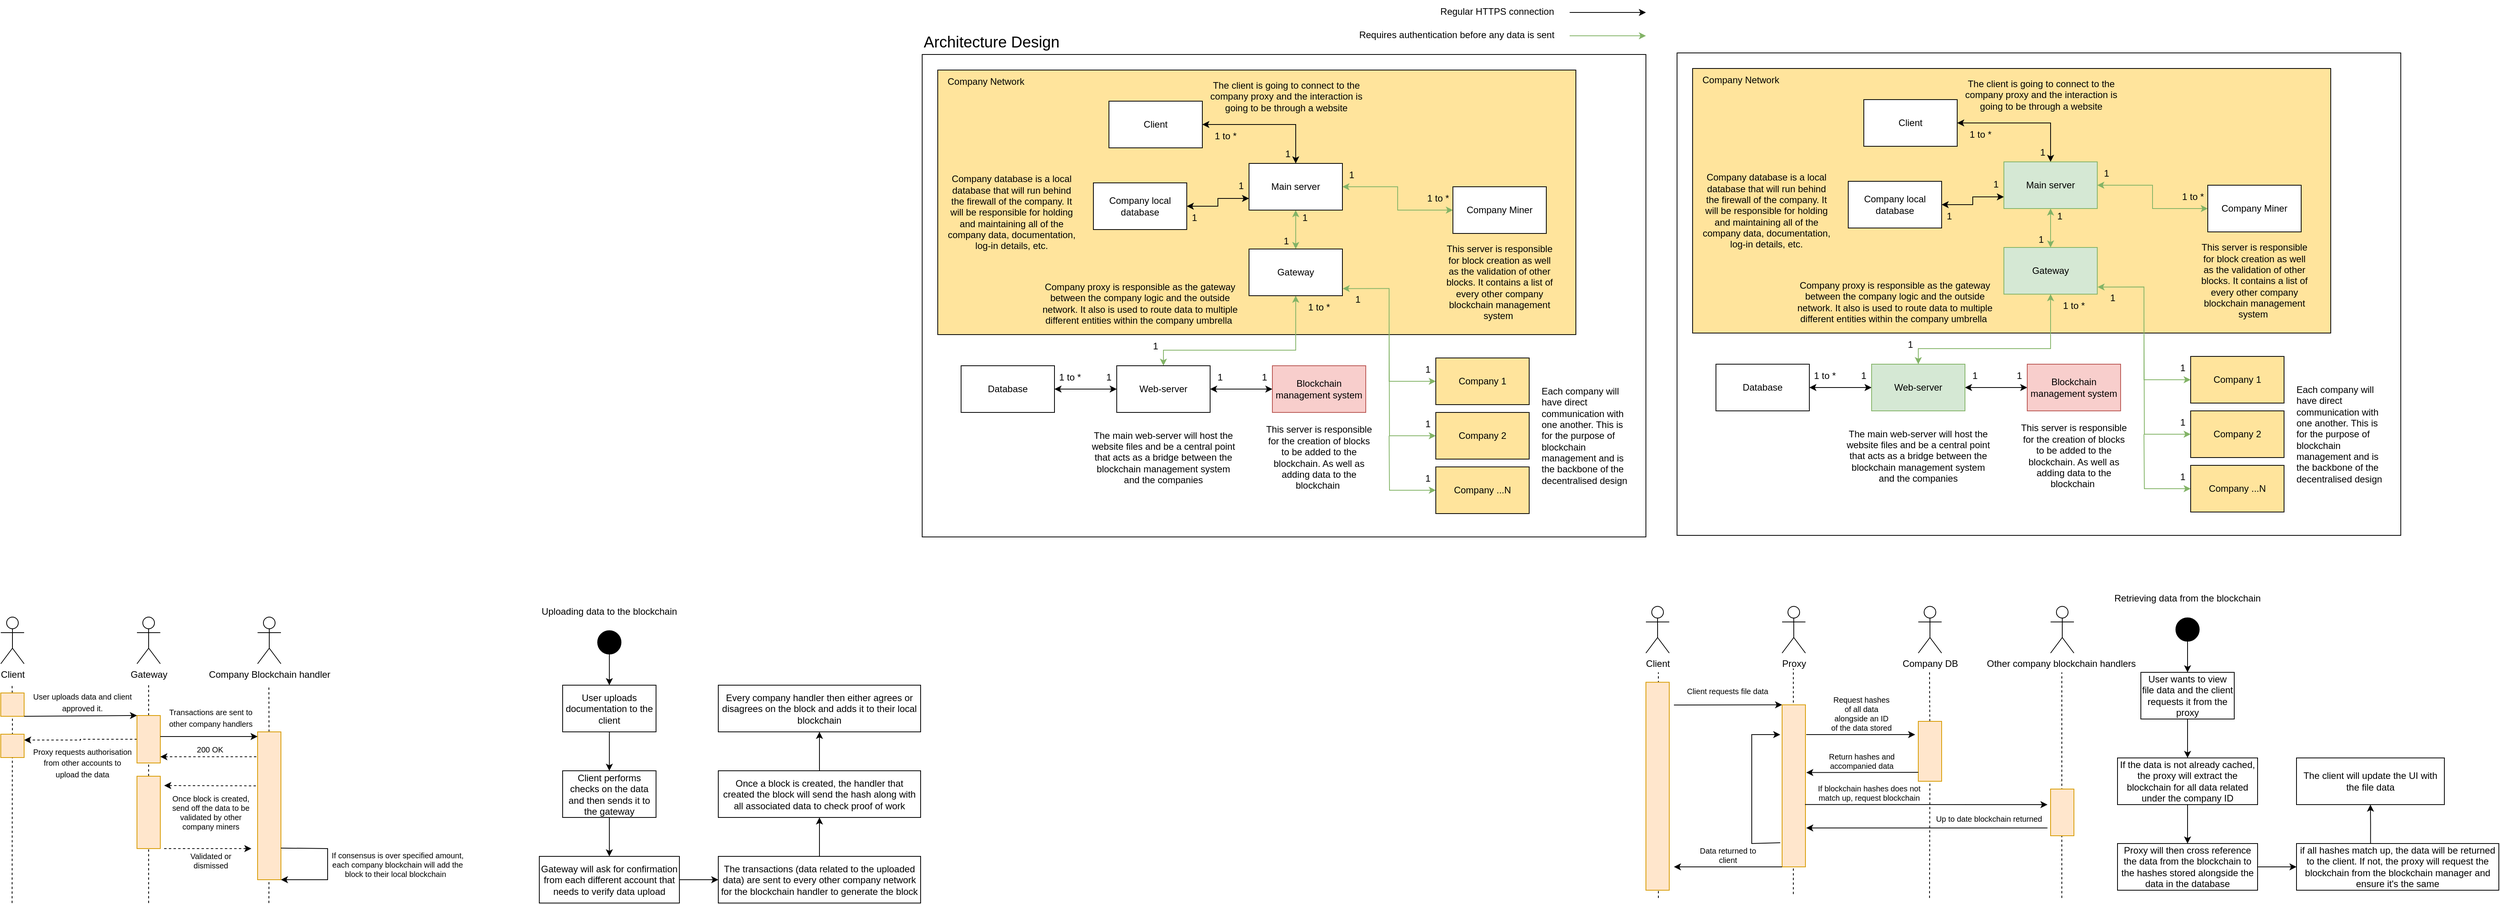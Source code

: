 <mxfile version="20.5.3" type="device"><diagram id="sG98FDHxnJgMTnKyTIc5" name="Page-1"><mxGraphModel dx="3225" dy="1299" grid="1" gridSize="10" guides="1" tooltips="1" connect="1" arrows="1" fold="1" page="0" pageScale="1" pageWidth="827" pageHeight="1169" math="0" shadow="0"><root><mxCell id="0"/><mxCell id="1" parent="0"/><mxCell id="yJpVgAIH5FfXsZRBG8IQ-2" value="" style="rounded=0;whiteSpace=wrap;html=1;fontSize=20;fillColor=none;strokeColor=default;" parent="1" vertex="1"><mxGeometry x="-390" y="-80" width="930" height="620" as="geometry"/></mxCell><mxCell id="EhlOLEArr0RrmHL58olW-9" value="" style="rounded=0;whiteSpace=wrap;html=1;fillColor=#FFE49C;" parent="1" vertex="1"><mxGeometry x="-370" y="-60" width="820" height="340" as="geometry"/></mxCell><mxCell id="EhlOLEArr0RrmHL58olW-3" value="" style="edgeStyle=orthogonalEdgeStyle;rounded=0;orthogonalLoop=1;jettySize=auto;html=1;startArrow=classic;startFill=1;endArrow=classic;endFill=1;entryX=0.5;entryY=0;entryDx=0;entryDy=0;" parent="1" source="EhlOLEArr0RrmHL58olW-1" target="VyHLNKfCrFxVR3-R9GOs-25" edge="1"><mxGeometry relative="1" as="geometry"/></mxCell><mxCell id="EhlOLEArr0RrmHL58olW-1" value="Client" style="rounded=0;whiteSpace=wrap;html=1;" parent="1" vertex="1"><mxGeometry x="-150" y="-20" width="120" height="60" as="geometry"/></mxCell><mxCell id="EhlOLEArr0RrmHL58olW-6" value="" style="edgeStyle=orthogonalEdgeStyle;rounded=0;orthogonalLoop=1;jettySize=auto;html=1;endArrow=classic;endFill=1;startArrow=classic;startFill=1;entryX=1;entryY=0.5;entryDx=0;entryDy=0;exitX=0;exitY=0.75;exitDx=0;exitDy=0;" parent="1" source="VyHLNKfCrFxVR3-R9GOs-25" target="EhlOLEArr0RrmHL58olW-5" edge="1"><mxGeometry relative="1" as="geometry"/></mxCell><mxCell id="EhlOLEArr0RrmHL58olW-12" value="" style="edgeStyle=orthogonalEdgeStyle;rounded=0;orthogonalLoop=1;jettySize=auto;html=1;startArrow=classic;startFill=1;endArrow=classic;endFill=1;exitX=1;exitY=0.5;exitDx=0;exitDy=0;fillColor=#d5e8d4;strokeColor=#82b366;" parent="1" source="VyHLNKfCrFxVR3-R9GOs-25" target="EhlOLEArr0RrmHL58olW-11" edge="1"><mxGeometry relative="1" as="geometry"/></mxCell><mxCell id="EhlOLEArr0RrmHL58olW-16" value="" style="edgeStyle=orthogonalEdgeStyle;rounded=0;orthogonalLoop=1;jettySize=auto;html=1;startArrow=classic;startFill=1;endArrow=classic;endFill=1;fillColor=#d5e8d4;strokeColor=#82b366;" parent="1" source="EhlOLEArr0RrmHL58olW-2" target="EhlOLEArr0RrmHL58olW-15" edge="1"><mxGeometry relative="1" as="geometry"><Array as="points"><mxPoint x="90" y="300"/><mxPoint x="-80" y="300"/></Array></mxGeometry></mxCell><mxCell id="VyHLNKfCrFxVR3-R9GOs-27" style="edgeStyle=orthogonalEdgeStyle;rounded=0;orthogonalLoop=1;jettySize=auto;html=1;exitX=0.5;exitY=0;exitDx=0;exitDy=0;entryX=0.5;entryY=1;entryDx=0;entryDy=0;fontSize=12;startArrow=classic;startFill=1;endArrow=classic;endFill=1;fillColor=#d5e8d4;strokeColor=#82b366;" parent="1" source="EhlOLEArr0RrmHL58olW-2" target="VyHLNKfCrFxVR3-R9GOs-25" edge="1"><mxGeometry relative="1" as="geometry"/></mxCell><mxCell id="EhlOLEArr0RrmHL58olW-2" value="Gateway" style="rounded=0;whiteSpace=wrap;html=1;" parent="1" vertex="1"><mxGeometry x="30" y="170" width="120" height="60" as="geometry"/></mxCell><mxCell id="EhlOLEArr0RrmHL58olW-4" value="Company proxy is responsible as the gateway between the company logic and the outside network. It also is used to route data to multiple different entities within the company umbrella&amp;nbsp;" style="text;html=1;strokeColor=none;fillColor=none;align=center;verticalAlign=middle;whiteSpace=wrap;rounded=0;" parent="1" vertex="1"><mxGeometry x="-245" y="210" width="270" height="60" as="geometry"/></mxCell><mxCell id="EhlOLEArr0RrmHL58olW-5" value="Company local database" style="rounded=0;whiteSpace=wrap;html=1;" parent="1" vertex="1"><mxGeometry x="-170" y="85" width="120" height="60" as="geometry"/></mxCell><mxCell id="EhlOLEArr0RrmHL58olW-7" value="Company database is a local database that will run behind the firewall of the company. It will be responsible for holding and maintaining all of the company data, documentation, log-in details, etc." style="text;html=1;strokeColor=none;fillColor=none;align=center;verticalAlign=middle;whiteSpace=wrap;rounded=0;" parent="1" vertex="1"><mxGeometry x="-360" y="63" width="170" height="120" as="geometry"/></mxCell><mxCell id="EhlOLEArr0RrmHL58olW-8" value="The client is going to connect to the company proxy and the interaction is going to be through a website" style="text;html=1;strokeColor=none;fillColor=none;align=center;verticalAlign=middle;whiteSpace=wrap;rounded=0;" parent="1" vertex="1"><mxGeometry x="-25" y="-56" width="206" height="60" as="geometry"/></mxCell><mxCell id="EhlOLEArr0RrmHL58olW-10" value="Company Network" style="text;html=1;strokeColor=none;fillColor=none;align=center;verticalAlign=middle;whiteSpace=wrap;rounded=0;" parent="1" vertex="1"><mxGeometry x="-368" y="-60" width="120" height="30" as="geometry"/></mxCell><mxCell id="EhlOLEArr0RrmHL58olW-11" value="Company Miner" style="rounded=0;whiteSpace=wrap;html=1;" parent="1" vertex="1"><mxGeometry x="292" y="90" width="120" height="60" as="geometry"/></mxCell><mxCell id="EhlOLEArr0RrmHL58olW-14" value="This server is responsible for block creation as well as the validation of other blocks. It contains a list of every other company blockchain management system&amp;nbsp;" style="text;html=1;strokeColor=none;fillColor=none;align=center;verticalAlign=middle;whiteSpace=wrap;rounded=0;" parent="1" vertex="1"><mxGeometry x="280" y="145" width="144" height="135" as="geometry"/></mxCell><mxCell id="EhlOLEArr0RrmHL58olW-26" value="" style="edgeStyle=orthogonalEdgeStyle;rounded=0;orthogonalLoop=1;jettySize=auto;html=1;startArrow=classic;startFill=1;endArrow=classic;endFill=1;" parent="1" source="EhlOLEArr0RrmHL58olW-15" target="EhlOLEArr0RrmHL58olW-25" edge="1"><mxGeometry relative="1" as="geometry"/></mxCell><mxCell id="EhlOLEArr0RrmHL58olW-30" value="" style="edgeStyle=orthogonalEdgeStyle;rounded=0;orthogonalLoop=1;jettySize=auto;html=1;startArrow=classic;startFill=1;endArrow=classic;endFill=1;" parent="1" source="EhlOLEArr0RrmHL58olW-15" target="EhlOLEArr0RrmHL58olW-29" edge="1"><mxGeometry relative="1" as="geometry"/></mxCell><mxCell id="EhlOLEArr0RrmHL58olW-15" value="Web-server" style="rounded=0;whiteSpace=wrap;html=1;" parent="1" vertex="1"><mxGeometry x="-140" y="320" width="120" height="60" as="geometry"/></mxCell><mxCell id="EhlOLEArr0RrmHL58olW-17" value="1" style="text;html=1;strokeColor=none;fillColor=none;align=center;verticalAlign=middle;whiteSpace=wrap;rounded=0;" parent="1" vertex="1"><mxGeometry x="-120" y="280" width="60" height="30" as="geometry"/></mxCell><mxCell id="VyHLNKfCrFxVR3-R9GOs-17" style="edgeStyle=orthogonalEdgeStyle;rounded=0;orthogonalLoop=1;jettySize=auto;html=1;entryX=0;entryY=0.5;entryDx=0;entryDy=0;fontSize=12;startArrow=classic;startFill=1;endArrow=classic;endFill=1;exitX=1.003;exitY=0.847;exitDx=0;exitDy=0;exitPerimeter=0;fillColor=#d5e8d4;strokeColor=#82b366;" parent="1" source="EhlOLEArr0RrmHL58olW-2" target="VyHLNKfCrFxVR3-R9GOs-14" edge="1"><mxGeometry relative="1" as="geometry"><mxPoint x="150" y="210" as="sourcePoint"/></mxGeometry></mxCell><mxCell id="EhlOLEArr0RrmHL58olW-18" value="1 to *" style="text;html=1;strokeColor=none;fillColor=none;align=center;verticalAlign=middle;whiteSpace=wrap;rounded=0;" parent="1" vertex="1"><mxGeometry x="90" y="230" width="60" height="30" as="geometry"/></mxCell><mxCell id="EhlOLEArr0RrmHL58olW-19" value="1" style="text;html=1;strokeColor=none;fillColor=none;align=center;verticalAlign=middle;whiteSpace=wrap;rounded=0;" parent="1" vertex="1"><mxGeometry x="50" y="33" width="60" height="30" as="geometry"/></mxCell><mxCell id="EhlOLEArr0RrmHL58olW-20" value="1 to *" style="text;html=1;strokeColor=none;fillColor=none;align=center;verticalAlign=middle;whiteSpace=wrap;rounded=0;" parent="1" vertex="1"><mxGeometry x="-30" y="10" width="60" height="30" as="geometry"/></mxCell><mxCell id="EhlOLEArr0RrmHL58olW-21" value="1" style="text;html=1;strokeColor=none;fillColor=none;align=center;verticalAlign=middle;whiteSpace=wrap;rounded=0;" parent="1" vertex="1"><mxGeometry x="-10" y="74" width="60" height="30" as="geometry"/></mxCell><mxCell id="EhlOLEArr0RrmHL58olW-22" value="1" style="text;html=1;strokeColor=none;fillColor=none;align=center;verticalAlign=middle;whiteSpace=wrap;rounded=0;" parent="1" vertex="1"><mxGeometry x="-70" y="115" width="60" height="30" as="geometry"/></mxCell><mxCell id="EhlOLEArr0RrmHL58olW-23" value="1" style="text;html=1;strokeColor=none;fillColor=none;align=center;verticalAlign=middle;whiteSpace=wrap;rounded=0;" parent="1" vertex="1"><mxGeometry x="132" y="60" width="60" height="30" as="geometry"/></mxCell><mxCell id="EhlOLEArr0RrmHL58olW-24" value="1 to *" style="text;html=1;strokeColor=none;fillColor=none;align=center;verticalAlign=middle;whiteSpace=wrap;rounded=0;" parent="1" vertex="1"><mxGeometry x="243" y="90" width="60" height="30" as="geometry"/></mxCell><mxCell id="EhlOLEArr0RrmHL58olW-25" value="Blockchain management system" style="rounded=0;whiteSpace=wrap;html=1;fillColor=#f8cecc;strokeColor=#b85450;" parent="1" vertex="1"><mxGeometry x="60" y="320" width="120" height="60" as="geometry"/></mxCell><mxCell id="EhlOLEArr0RrmHL58olW-27" value="1" style="text;html=1;strokeColor=none;fillColor=none;align=center;verticalAlign=middle;whiteSpace=wrap;rounded=0;" parent="1" vertex="1"><mxGeometry x="-37" y="320" width="60" height="30" as="geometry"/></mxCell><mxCell id="EhlOLEArr0RrmHL58olW-28" value="1" style="text;html=1;strokeColor=none;fillColor=none;align=center;verticalAlign=middle;whiteSpace=wrap;rounded=0;" parent="1" vertex="1"><mxGeometry x="20" y="320" width="60" height="30" as="geometry"/></mxCell><mxCell id="EhlOLEArr0RrmHL58olW-29" value="Database" style="rounded=0;whiteSpace=wrap;html=1;" parent="1" vertex="1"><mxGeometry x="-340" y="320" width="120" height="60" as="geometry"/></mxCell><mxCell id="EhlOLEArr0RrmHL58olW-31" value="1" style="text;html=1;strokeColor=none;fillColor=none;align=center;verticalAlign=middle;whiteSpace=wrap;rounded=0;" parent="1" vertex="1"><mxGeometry x="-180" y="320" width="60" height="30" as="geometry"/></mxCell><mxCell id="EhlOLEArr0RrmHL58olW-32" value="1 to *" style="text;html=1;strokeColor=none;fillColor=none;align=center;verticalAlign=middle;whiteSpace=wrap;rounded=0;" parent="1" vertex="1"><mxGeometry x="-230" y="320" width="60" height="30" as="geometry"/></mxCell><mxCell id="yJpVgAIH5FfXsZRBG8IQ-1" value="Architecture Design" style="text;html=1;strokeColor=none;fillColor=none;align=left;verticalAlign=middle;whiteSpace=wrap;rounded=0;fontSize=20;" parent="1" vertex="1"><mxGeometry x="-390" y="-112" width="230" height="30" as="geometry"/></mxCell><mxCell id="yJpVgAIH5FfXsZRBG8IQ-42" value="This server is responsible for the creation of blocks to be added to the blockchain. As well as adding data to the blockchain&amp;nbsp;" style="text;html=1;strokeColor=none;fillColor=none;align=center;verticalAlign=middle;whiteSpace=wrap;rounded=0;" parent="1" vertex="1"><mxGeometry x="48" y="370" width="144" height="135" as="geometry"/></mxCell><mxCell id="yJpVgAIH5FfXsZRBG8IQ-43" value="The main web-server will host the website files and be a central point that acts as a bridge between the blockchain management system and the companies" style="text;html=1;strokeColor=none;fillColor=none;align=center;verticalAlign=middle;whiteSpace=wrap;rounded=0;fontSize=12;" parent="1" vertex="1"><mxGeometry x="-175" y="392.5" width="190" height="90" as="geometry"/></mxCell><mxCell id="0tq10EhEalbyHBzgVCRn-1" value="Uploading data to the blockchain" style="text;html=1;strokeColor=none;fillColor=none;align=center;verticalAlign=middle;whiteSpace=wrap;rounded=0;" parent="1" vertex="1"><mxGeometry x="-912" y="620.5" width="240" height="30" as="geometry"/></mxCell><mxCell id="0tq10EhEalbyHBzgVCRn-5" value="" style="edgeStyle=orthogonalEdgeStyle;rounded=0;orthogonalLoop=1;jettySize=auto;html=1;" parent="1" source="0tq10EhEalbyHBzgVCRn-3" target="0tq10EhEalbyHBzgVCRn-4" edge="1"><mxGeometry relative="1" as="geometry"/></mxCell><mxCell id="0tq10EhEalbyHBzgVCRn-3" value="" style="ellipse;whiteSpace=wrap;html=1;aspect=fixed;fillColor=#000000;" parent="1" vertex="1"><mxGeometry x="-807" y="660.5" width="30" height="30" as="geometry"/></mxCell><mxCell id="0tq10EhEalbyHBzgVCRn-7" value="" style="edgeStyle=orthogonalEdgeStyle;rounded=0;orthogonalLoop=1;jettySize=auto;html=1;" parent="1" source="0tq10EhEalbyHBzgVCRn-4" target="0tq10EhEalbyHBzgVCRn-6" edge="1"><mxGeometry relative="1" as="geometry"/></mxCell><mxCell id="0tq10EhEalbyHBzgVCRn-4" value="User uploads documentation to the client" style="whiteSpace=wrap;html=1;fillColor=#FFFFFF;" parent="1" vertex="1"><mxGeometry x="-852" y="730.5" width="120" height="60" as="geometry"/></mxCell><mxCell id="0tq10EhEalbyHBzgVCRn-9" style="edgeStyle=orthogonalEdgeStyle;rounded=0;orthogonalLoop=1;jettySize=auto;html=1;exitX=0.5;exitY=1;exitDx=0;exitDy=0;entryX=0.5;entryY=0;entryDx=0;entryDy=0;" parent="1" source="0tq10EhEalbyHBzgVCRn-6" target="0tq10EhEalbyHBzgVCRn-8" edge="1"><mxGeometry relative="1" as="geometry"/></mxCell><mxCell id="0tq10EhEalbyHBzgVCRn-6" value="Client performs checks on the data and then sends it to the gateway" style="whiteSpace=wrap;html=1;fillColor=#FFFFFF;" parent="1" vertex="1"><mxGeometry x="-852" y="840.5" width="120" height="60" as="geometry"/></mxCell><mxCell id="0tq10EhEalbyHBzgVCRn-11" value="" style="edgeStyle=orthogonalEdgeStyle;rounded=0;orthogonalLoop=1;jettySize=auto;html=1;" parent="1" source="0tq10EhEalbyHBzgVCRn-8" target="0tq10EhEalbyHBzgVCRn-10" edge="1"><mxGeometry relative="1" as="geometry"/></mxCell><mxCell id="0tq10EhEalbyHBzgVCRn-8" value="Gateway will ask for confirmation from each different account that needs to verify data upload" style="whiteSpace=wrap;html=1;fillColor=#FFFFFF;" parent="1" vertex="1"><mxGeometry x="-882" y="950.5" width="180" height="60" as="geometry"/></mxCell><mxCell id="0tq10EhEalbyHBzgVCRn-13" value="" style="edgeStyle=orthogonalEdgeStyle;rounded=0;orthogonalLoop=1;jettySize=auto;html=1;" parent="1" source="0tq10EhEalbyHBzgVCRn-10" target="0tq10EhEalbyHBzgVCRn-12" edge="1"><mxGeometry relative="1" as="geometry"/></mxCell><mxCell id="0tq10EhEalbyHBzgVCRn-10" value="The transactions (data related to the uploaded data) are sent to every other company network for the blockchain handler to generate the block" style="whiteSpace=wrap;html=1;fillColor=#FFFFFF;" parent="1" vertex="1"><mxGeometry x="-652" y="950.5" width="260" height="60" as="geometry"/></mxCell><mxCell id="0tq10EhEalbyHBzgVCRn-15" style="edgeStyle=orthogonalEdgeStyle;rounded=0;orthogonalLoop=1;jettySize=auto;html=1;exitX=0.5;exitY=0;exitDx=0;exitDy=0;entryX=0.5;entryY=1;entryDx=0;entryDy=0;" parent="1" source="0tq10EhEalbyHBzgVCRn-12" target="0tq10EhEalbyHBzgVCRn-14" edge="1"><mxGeometry relative="1" as="geometry"/></mxCell><mxCell id="0tq10EhEalbyHBzgVCRn-12" value="Once a block is created, the handler that created the block will send the hash along with all associated data to check proof of work" style="whiteSpace=wrap;html=1;fillColor=#FFFFFF;" parent="1" vertex="1"><mxGeometry x="-652" y="840.5" width="260" height="60" as="geometry"/></mxCell><mxCell id="0tq10EhEalbyHBzgVCRn-14" value="Every company handler then either agrees or disagrees on the block and adds it to their local blockchain" style="whiteSpace=wrap;html=1;fillColor=#FFFFFF;" parent="1" vertex="1"><mxGeometry x="-652" y="730.5" width="260" height="60" as="geometry"/></mxCell><mxCell id="0tq10EhEalbyHBzgVCRn-16" value="Retrieving data from the blockchain" style="text;html=1;strokeColor=none;fillColor=none;align=center;verticalAlign=middle;whiteSpace=wrap;rounded=0;" parent="1" vertex="1"><mxGeometry x="1116" y="604" width="240" height="30" as="geometry"/></mxCell><mxCell id="0tq10EhEalbyHBzgVCRn-17" value="" style="edgeStyle=orthogonalEdgeStyle;rounded=0;orthogonalLoop=1;jettySize=auto;html=1;" parent="1" source="0tq10EhEalbyHBzgVCRn-18" target="0tq10EhEalbyHBzgVCRn-20" edge="1"><mxGeometry relative="1" as="geometry"/></mxCell><mxCell id="0tq10EhEalbyHBzgVCRn-18" value="" style="ellipse;whiteSpace=wrap;html=1;aspect=fixed;fillColor=#000000;" parent="1" vertex="1"><mxGeometry x="1221" y="644" width="30" height="30" as="geometry"/></mxCell><mxCell id="0tq10EhEalbyHBzgVCRn-19" value="" style="edgeStyle=orthogonalEdgeStyle;rounded=0;orthogonalLoop=1;jettySize=auto;html=1;" parent="1" source="0tq10EhEalbyHBzgVCRn-20" target="0tq10EhEalbyHBzgVCRn-22" edge="1"><mxGeometry relative="1" as="geometry"/></mxCell><mxCell id="0tq10EhEalbyHBzgVCRn-20" value="User wants to view file data and the client requests it from the proxy" style="whiteSpace=wrap;html=1;fillColor=#FFFFFF;" parent="1" vertex="1"><mxGeometry x="1176" y="714" width="120" height="60" as="geometry"/></mxCell><mxCell id="0tq10EhEalbyHBzgVCRn-21" style="edgeStyle=orthogonalEdgeStyle;rounded=0;orthogonalLoop=1;jettySize=auto;html=1;exitX=0.5;exitY=1;exitDx=0;exitDy=0;entryX=0.5;entryY=0;entryDx=0;entryDy=0;" parent="1" source="0tq10EhEalbyHBzgVCRn-22" target="0tq10EhEalbyHBzgVCRn-24" edge="1"><mxGeometry relative="1" as="geometry"/></mxCell><mxCell id="0tq10EhEalbyHBzgVCRn-22" value="If the data is not already cached, the proxy will extract the blockchain for all data related under the company ID" style="whiteSpace=wrap;html=1;fillColor=#FFFFFF;" parent="1" vertex="1"><mxGeometry x="1146" y="824" width="180" height="60" as="geometry"/></mxCell><mxCell id="0tq10EhEalbyHBzgVCRn-23" value="" style="edgeStyle=orthogonalEdgeStyle;rounded=0;orthogonalLoop=1;jettySize=auto;html=1;" parent="1" source="0tq10EhEalbyHBzgVCRn-24" target="0tq10EhEalbyHBzgVCRn-26" edge="1"><mxGeometry relative="1" as="geometry"/></mxCell><mxCell id="0tq10EhEalbyHBzgVCRn-24" value="Proxy will then cross reference the data from the blockchain to the hashes stored alongside the data in the database" style="whiteSpace=wrap;html=1;fillColor=#FFFFFF;" parent="1" vertex="1"><mxGeometry x="1146" y="934" width="180" height="60" as="geometry"/></mxCell><mxCell id="0tq10EhEalbyHBzgVCRn-25" value="" style="edgeStyle=orthogonalEdgeStyle;rounded=0;orthogonalLoop=1;jettySize=auto;html=1;exitX=0.366;exitY=0.01;exitDx=0;exitDy=0;exitPerimeter=0;" parent="1" source="0tq10EhEalbyHBzgVCRn-26" target="0tq10EhEalbyHBzgVCRn-28" edge="1"><mxGeometry relative="1" as="geometry"><mxPoint x="1471" y="924" as="sourcePoint"/></mxGeometry></mxCell><mxCell id="0tq10EhEalbyHBzgVCRn-26" value="if all hashes match up, the data will be returned to the client. If not, the proxy will request the blockchain from the blockchain manager and ensure it's the same" style="whiteSpace=wrap;html=1;fillColor=#FFFFFF;" parent="1" vertex="1"><mxGeometry x="1376" y="934" width="260" height="60" as="geometry"/></mxCell><mxCell id="0tq10EhEalbyHBzgVCRn-28" value="The client will update the UI with the file data" style="whiteSpace=wrap;html=1;fillColor=#FFFFFF;" parent="1" vertex="1"><mxGeometry x="1376" y="824" width="190" height="60" as="geometry"/></mxCell><mxCell id="9RSKPlbsV1luoSMjP5M--1" value="Client" style="shape=umlActor;verticalLabelPosition=bottom;verticalAlign=top;html=1;outlineConnect=0;" parent="1" vertex="1"><mxGeometry x="-1574" y="643" width="30" height="60" as="geometry"/></mxCell><mxCell id="9RSKPlbsV1luoSMjP5M--2" value="Gateway" style="shape=umlActor;verticalLabelPosition=bottom;verticalAlign=top;html=1;outlineConnect=0;" parent="1" vertex="1"><mxGeometry x="-1399" y="643" width="30" height="60" as="geometry"/></mxCell><mxCell id="9RSKPlbsV1luoSMjP5M--5" value="Company Blockchain handler" style="shape=umlActor;verticalLabelPosition=bottom;verticalAlign=top;html=1;outlineConnect=0;" parent="1" vertex="1"><mxGeometry x="-1244" y="643" width="30" height="60" as="geometry"/></mxCell><mxCell id="9RSKPlbsV1luoSMjP5M--6" value="" style="endArrow=none;dashed=1;html=1;rounded=0;startArrow=none;" parent="1" source="9RSKPlbsV1luoSMjP5M--13" edge="1"><mxGeometry width="50" height="50" relative="1" as="geometry"><mxPoint x="-1384" y="1010.5" as="sourcePoint"/><mxPoint x="-1384" y="730.5" as="targetPoint"/></mxGeometry></mxCell><mxCell id="9RSKPlbsV1luoSMjP5M--9" value="" style="endArrow=none;dashed=1;html=1;rounded=0;startArrow=none;" parent="1" source="9RSKPlbsV1luoSMjP5M--11" edge="1"><mxGeometry width="50" height="50" relative="1" as="geometry"><mxPoint x="-1559.48" y="1010.5" as="sourcePoint"/><mxPoint x="-1559.48" y="730.5" as="targetPoint"/></mxGeometry></mxCell><mxCell id="9RSKPlbsV1luoSMjP5M--10" value="" style="endArrow=none;dashed=1;html=1;rounded=0;startArrow=none;" parent="1" source="9RSKPlbsV1luoSMjP5M--26" edge="1"><mxGeometry width="50" height="50" relative="1" as="geometry"><mxPoint x="-1229.48" y="1010.5" as="sourcePoint"/><mxPoint x="-1229.48" y="730.5" as="targetPoint"/></mxGeometry></mxCell><mxCell id="9RSKPlbsV1luoSMjP5M--11" value="" style="rounded=0;whiteSpace=wrap;html=1;fillColor=#ffe6cc;strokeColor=#d79b00;" parent="1" vertex="1"><mxGeometry x="-1574" y="740.5" width="30" height="30" as="geometry"/></mxCell><mxCell id="9RSKPlbsV1luoSMjP5M--12" value="" style="endArrow=none;dashed=1;html=1;rounded=0;" parent="1" target="9RSKPlbsV1luoSMjP5M--11" edge="1"><mxGeometry width="50" height="50" relative="1" as="geometry"><mxPoint x="-1559.48" y="1010.5" as="sourcePoint"/><mxPoint x="-1559.48" y="730.5" as="targetPoint"/></mxGeometry></mxCell><mxCell id="9RSKPlbsV1luoSMjP5M--15" value="&lt;font style=&quot;font-size: 10px;&quot;&gt;User uploads data and client approved it.&lt;/font&gt;" style="text;html=1;strokeColor=none;fillColor=none;align=center;verticalAlign=middle;whiteSpace=wrap;rounded=0;" parent="1" vertex="1"><mxGeometry x="-1534" y="736.5" width="130" height="30" as="geometry"/></mxCell><mxCell id="9RSKPlbsV1luoSMjP5M--23" style="edgeStyle=orthogonalEdgeStyle;rounded=0;orthogonalLoop=1;jettySize=auto;html=1;exitX=0;exitY=0.5;exitDx=0;exitDy=0;entryX=1;entryY=0.25;entryDx=0;entryDy=0;dashed=1;fontSize=10;" parent="1" source="9RSKPlbsV1luoSMjP5M--13" target="9RSKPlbsV1luoSMjP5M--19" edge="1"><mxGeometry relative="1" as="geometry"/></mxCell><mxCell id="9RSKPlbsV1luoSMjP5M--13" value="" style="rounded=0;whiteSpace=wrap;html=1;fillColor=#ffe6cc;strokeColor=#d79b00;" parent="1" vertex="1"><mxGeometry x="-1399" y="769.5" width="30" height="61" as="geometry"/></mxCell><mxCell id="9RSKPlbsV1luoSMjP5M--18" value="" style="endArrow=none;dashed=1;html=1;rounded=0;startArrow=none;" parent="1" source="9RSKPlbsV1luoSMjP5M--31" target="9RSKPlbsV1luoSMjP5M--13" edge="1"><mxGeometry width="50" height="50" relative="1" as="geometry"><mxPoint x="-1384" y="1010.5" as="sourcePoint"/><mxPoint x="-1384" y="730.5" as="targetPoint"/></mxGeometry></mxCell><mxCell id="9RSKPlbsV1luoSMjP5M--19" value="" style="rounded=0;whiteSpace=wrap;html=1;fillColor=#ffe6cc;strokeColor=#d79b00;" parent="1" vertex="1"><mxGeometry x="-1574" y="793.5" width="30" height="30" as="geometry"/></mxCell><mxCell id="9RSKPlbsV1luoSMjP5M--21" value="&lt;font style=&quot;font-size: 10px;&quot;&gt;Proxy requests authorisation from other accounts to upload the data&lt;/font&gt;" style="text;html=1;strokeColor=none;fillColor=none;align=center;verticalAlign=middle;whiteSpace=wrap;rounded=0;" parent="1" vertex="1"><mxGeometry x="-1534" y="800.5" width="130" height="58" as="geometry"/></mxCell><mxCell id="9RSKPlbsV1luoSMjP5M--26" value="" style="rounded=0;whiteSpace=wrap;html=1;fillColor=#ffe6cc;strokeColor=#d79b00;" parent="1" vertex="1"><mxGeometry x="-1244" y="790.5" width="30" height="190" as="geometry"/></mxCell><mxCell id="9RSKPlbsV1luoSMjP5M--27" value="" style="endArrow=none;dashed=1;html=1;rounded=0;" parent="1" target="9RSKPlbsV1luoSMjP5M--26" edge="1"><mxGeometry width="50" height="50" relative="1" as="geometry"><mxPoint x="-1229.48" y="1010.5" as="sourcePoint"/><mxPoint x="-1229.48" y="730.5" as="targetPoint"/></mxGeometry></mxCell><mxCell id="9RSKPlbsV1luoSMjP5M--29" value="" style="endArrow=classic;html=1;rounded=0;fontSize=10;entryX=0;entryY=0;entryDx=0;entryDy=0;exitX=1;exitY=1;exitDx=0;exitDy=0;" parent="1" source="9RSKPlbsV1luoSMjP5M--11" target="9RSKPlbsV1luoSMjP5M--13" edge="1"><mxGeometry width="50" height="50" relative="1" as="geometry"><mxPoint x="-1504" y="820.5" as="sourcePoint"/><mxPoint x="-1454" y="770.5" as="targetPoint"/></mxGeometry></mxCell><mxCell id="9RSKPlbsV1luoSMjP5M--31" value="" style="rounded=0;whiteSpace=wrap;html=1;fillColor=#ffe6cc;strokeColor=#d79b00;" parent="1" vertex="1"><mxGeometry x="-1399" y="847.5" width="30" height="93" as="geometry"/></mxCell><mxCell id="9RSKPlbsV1luoSMjP5M--32" value="" style="endArrow=none;dashed=1;html=1;rounded=0;" parent="1" target="9RSKPlbsV1luoSMjP5M--31" edge="1"><mxGeometry width="50" height="50" relative="1" as="geometry"><mxPoint x="-1384" y="1010.5" as="sourcePoint"/><mxPoint x="-1384" y="830.5" as="targetPoint"/></mxGeometry></mxCell><mxCell id="9RSKPlbsV1luoSMjP5M--50" value="Client" style="shape=umlActor;verticalLabelPosition=bottom;verticalAlign=top;html=1;outlineConnect=0;" parent="1" vertex="1"><mxGeometry x="540" y="629.25" width="30" height="60" as="geometry"/></mxCell><mxCell id="9RSKPlbsV1luoSMjP5M--51" value="Proxy" style="shape=umlActor;verticalLabelPosition=bottom;verticalAlign=top;html=1;outlineConnect=0;" parent="1" vertex="1"><mxGeometry x="715" y="629.25" width="30" height="60" as="geometry"/></mxCell><mxCell id="9RSKPlbsV1luoSMjP5M--52" value="Company DB" style="shape=umlActor;verticalLabelPosition=bottom;verticalAlign=top;html=1;outlineConnect=0;" parent="1" vertex="1"><mxGeometry x="890" y="629.25" width="30" height="60" as="geometry"/></mxCell><mxCell id="9RSKPlbsV1luoSMjP5M--53" value="Other company blockchain handlers&amp;nbsp;" style="shape=umlActor;verticalLabelPosition=bottom;verticalAlign=top;html=1;outlineConnect=0;" parent="1" vertex="1"><mxGeometry x="1060" y="629.25" width="30" height="60" as="geometry"/></mxCell><mxCell id="9RSKPlbsV1luoSMjP5M--60" value="&lt;span style=&quot;font-size: 10px;&quot;&gt;Client requests file data&lt;/span&gt;" style="text;html=1;strokeColor=none;fillColor=none;align=center;verticalAlign=middle;whiteSpace=wrap;rounded=0;" parent="1" vertex="1"><mxGeometry x="580" y="722.75" width="130" height="30" as="geometry"/></mxCell><mxCell id="9RSKPlbsV1luoSMjP5M--68" value="" style="endArrow=classic;html=1;rounded=0;fontSize=10;entryX=0;entryY=0;entryDx=0;entryDy=0;" parent="1" target="9RSKPlbsV1luoSMjP5M--62" edge="1"><mxGeometry width="50" height="50" relative="1" as="geometry"><mxPoint x="576" y="756" as="sourcePoint"/><mxPoint x="660" y="756.75" as="targetPoint"/></mxGeometry></mxCell><mxCell id="9RSKPlbsV1luoSMjP5M--87" value="" style="endArrow=none;dashed=1;html=1;rounded=0;fontSize=10;" parent="1" edge="1"><mxGeometry width="50" height="50" relative="1" as="geometry"><mxPoint x="556" y="1004" as="sourcePoint"/><mxPoint x="556" y="714" as="targetPoint"/></mxGeometry></mxCell><mxCell id="9RSKPlbsV1luoSMjP5M--88" value="" style="endArrow=none;dashed=1;html=1;rounded=0;fontSize=10;" parent="1" edge="1"><mxGeometry width="50" height="50" relative="1" as="geometry"><mxPoint x="729.44" y="999" as="sourcePoint"/><mxPoint x="729.44" y="709" as="targetPoint"/></mxGeometry></mxCell><mxCell id="9RSKPlbsV1luoSMjP5M--89" value="" style="endArrow=none;dashed=1;html=1;rounded=0;fontSize=10;startArrow=none;" parent="1" source="9RSKPlbsV1luoSMjP5M--92" edge="1"><mxGeometry width="50" height="50" relative="1" as="geometry"><mxPoint x="904.44" y="1004" as="sourcePoint"/><mxPoint x="904.44" y="714" as="targetPoint"/></mxGeometry></mxCell><mxCell id="9RSKPlbsV1luoSMjP5M--90" value="" style="endArrow=none;dashed=1;html=1;rounded=0;fontSize=10;" parent="1" edge="1"><mxGeometry width="50" height="50" relative="1" as="geometry"><mxPoint x="1074.44" y="1004" as="sourcePoint"/><mxPoint x="1074.44" y="714" as="targetPoint"/></mxGeometry></mxCell><mxCell id="9RSKPlbsV1luoSMjP5M--62" value="" style="rounded=0;whiteSpace=wrap;html=1;fillColor=#ffe6cc;strokeColor=#d79b00;" parent="1" vertex="1"><mxGeometry x="715" y="755.75" width="30" height="208.25" as="geometry"/></mxCell><mxCell id="9RSKPlbsV1luoSMjP5M--58" value="" style="rounded=0;whiteSpace=wrap;html=1;fillColor=#ffe6cc;strokeColor=#d79b00;" parent="1" vertex="1"><mxGeometry x="540" y="726.75" width="30" height="267.25" as="geometry"/></mxCell><mxCell id="9RSKPlbsV1luoSMjP5M--91" value="" style="endArrow=classic;html=1;rounded=0;fontSize=10;startArrow=none;startFill=0;endFill=1;" parent="1" edge="1"><mxGeometry width="50" height="50" relative="1" as="geometry"><mxPoint x="746" y="794" as="sourcePoint"/><mxPoint x="886" y="794" as="targetPoint"/></mxGeometry></mxCell><mxCell id="9RSKPlbsV1luoSMjP5M--92" value="" style="rounded=0;whiteSpace=wrap;html=1;fillColor=#ffe6cc;strokeColor=#d79b00;" parent="1" vertex="1"><mxGeometry x="890" y="777" width="30" height="77" as="geometry"/></mxCell><mxCell id="9RSKPlbsV1luoSMjP5M--93" value="" style="endArrow=none;dashed=1;html=1;rounded=0;fontSize=10;" parent="1" target="9RSKPlbsV1luoSMjP5M--92" edge="1"><mxGeometry width="50" height="50" relative="1" as="geometry"><mxPoint x="904.44" y="1004" as="sourcePoint"/><mxPoint x="904.44" y="714" as="targetPoint"/></mxGeometry></mxCell><mxCell id="9RSKPlbsV1luoSMjP5M--94" value="" style="endArrow=none;html=1;rounded=0;fontSize=10;startArrow=classic;startFill=1;endFill=0;entryX=0;entryY=0.25;entryDx=0;entryDy=0;" parent="1" edge="1"><mxGeometry width="50" height="50" relative="1" as="geometry"><mxPoint x="746" y="842.8" as="sourcePoint"/><mxPoint x="890.0" y="842.55" as="targetPoint"/></mxGeometry></mxCell><mxCell id="9RSKPlbsV1luoSMjP5M--95" value="Request hashes of all data alongside an ID of the data stored" style="text;html=1;strokeColor=none;fillColor=none;align=center;verticalAlign=middle;whiteSpace=wrap;rounded=0;fontSize=10;" parent="1" vertex="1"><mxGeometry x="777" y="751.75" width="80" height="30" as="geometry"/></mxCell><mxCell id="9RSKPlbsV1luoSMjP5M--96" value="Return hashes and accompanied data" style="text;html=1;strokeColor=none;fillColor=none;align=center;verticalAlign=middle;whiteSpace=wrap;rounded=0;fontSize=10;" parent="1" vertex="1"><mxGeometry x="767.5" y="813" width="99" height="30" as="geometry"/></mxCell><mxCell id="9RSKPlbsV1luoSMjP5M--97" value="" style="endArrow=classic;html=1;rounded=0;fontSize=10;exitX=0.981;exitY=0.615;exitDx=0;exitDy=0;exitPerimeter=0;" parent="1" source="9RSKPlbsV1luoSMjP5M--62" edge="1"><mxGeometry width="50" height="50" relative="1" as="geometry"><mxPoint x="886" y="834" as="sourcePoint"/><mxPoint x="1056" y="884" as="targetPoint"/></mxGeometry></mxCell><mxCell id="9RSKPlbsV1luoSMjP5M--98" value="" style="rounded=0;whiteSpace=wrap;html=1;fillColor=#ffe6cc;strokeColor=#d79b00;" parent="1" vertex="1"><mxGeometry x="1060" y="864" width="30" height="60" as="geometry"/></mxCell><mxCell id="9RSKPlbsV1luoSMjP5M--99" value="If blockchain hashes does not match up, request blockchain" style="text;html=1;strokeColor=none;fillColor=none;align=center;verticalAlign=middle;whiteSpace=wrap;rounded=0;fontSize=10;" parent="1" vertex="1"><mxGeometry x="748" y="854" width="158" height="30" as="geometry"/></mxCell><mxCell id="9RSKPlbsV1luoSMjP5M--100" value="" style="endArrow=none;html=1;rounded=0;fontSize=10;startArrow=classic;startFill=1;" parent="1" edge="1"><mxGeometry width="50" height="50" relative="1" as="geometry"><mxPoint x="746" y="914" as="sourcePoint"/><mxPoint x="1056" y="914" as="targetPoint"/></mxGeometry></mxCell><mxCell id="9RSKPlbsV1luoSMjP5M--101" value="Up to date blockchain returned" style="text;html=1;strokeColor=none;fillColor=none;align=center;verticalAlign=middle;whiteSpace=wrap;rounded=0;fontSize=10;" parent="1" vertex="1"><mxGeometry x="902" y="887" width="158" height="30" as="geometry"/></mxCell><mxCell id="9RSKPlbsV1luoSMjP5M--102" value="" style="endArrow=classic;html=1;rounded=0;fontSize=10;exitX=-0.079;exitY=0.851;exitDx=0;exitDy=0;exitPerimeter=0;entryX=-0.079;entryY=0.184;entryDx=0;entryDy=0;entryPerimeter=0;" parent="1" source="9RSKPlbsV1luoSMjP5M--62" target="9RSKPlbsV1luoSMjP5M--62" edge="1"><mxGeometry width="50" height="50" relative="1" as="geometry"><mxPoint x="856" y="874" as="sourcePoint"/><mxPoint x="906" y="824" as="targetPoint"/><Array as="points"><mxPoint x="676" y="934"/><mxPoint x="676" y="864"/><mxPoint x="676" y="794"/></Array></mxGeometry></mxCell><mxCell id="9RSKPlbsV1luoSMjP5M--103" value="" style="endArrow=classic;html=1;rounded=0;fontSize=10;exitX=0;exitY=1;exitDx=0;exitDy=0;" parent="1" source="9RSKPlbsV1luoSMjP5M--62" edge="1"><mxGeometry width="50" height="50" relative="1" as="geometry"><mxPoint x="706" y="964" as="sourcePoint"/><mxPoint x="576" y="964" as="targetPoint"/></mxGeometry></mxCell><mxCell id="9RSKPlbsV1luoSMjP5M--104" value="Data returned to client" style="text;html=1;strokeColor=none;fillColor=none;align=center;verticalAlign=middle;whiteSpace=wrap;rounded=0;fontSize=10;" parent="1" vertex="1"><mxGeometry x="604.5" y="934" width="81" height="30" as="geometry"/></mxCell><mxCell id="VyHLNKfCrFxVR3-R9GOs-2" value="" style="endArrow=classic;html=1;rounded=0;exitX=1;exitY=1;exitDx=0;exitDy=0;" parent="1" edge="1"><mxGeometry width="50" height="50" relative="1" as="geometry"><mxPoint x="-1369.0" y="796.5" as="sourcePoint"/><mxPoint x="-1244" y="796.5" as="targetPoint"/></mxGeometry></mxCell><mxCell id="VyHLNKfCrFxVR3-R9GOs-3" value="&lt;font style=&quot;font-size: 10px;&quot;&gt;Transactions are sent to other company handlers&lt;/font&gt;" style="text;html=1;strokeColor=none;fillColor=none;align=center;verticalAlign=middle;whiteSpace=wrap;rounded=0;" parent="1" vertex="1"><mxGeometry x="-1364" y="756.5" width="120" height="30" as="geometry"/></mxCell><mxCell id="VyHLNKfCrFxVR3-R9GOs-4" value="" style="endArrow=classic;html=1;rounded=0;exitX=-0.074;exitY=0.365;exitDx=0;exitDy=0;dashed=1;exitPerimeter=0;" parent="1" source="9RSKPlbsV1luoSMjP5M--26" edge="1"><mxGeometry width="50" height="50" relative="1" as="geometry"><mxPoint x="-1204" y="850.5" as="sourcePoint"/><mxPoint x="-1364" y="859.5" as="targetPoint"/></mxGeometry></mxCell><mxCell id="VyHLNKfCrFxVR3-R9GOs-5" value="Once block is created, send off the data to be validated by other company miners" style="text;html=1;strokeColor=none;fillColor=none;align=center;verticalAlign=middle;whiteSpace=wrap;rounded=0;fontSize=10;" parent="1" vertex="1"><mxGeometry x="-1364" y="869" width="120" height="50" as="geometry"/></mxCell><mxCell id="VyHLNKfCrFxVR3-R9GOs-6" value="" style="endArrow=classic;html=1;rounded=0;dashed=1;fontSize=10;" parent="1" edge="1"><mxGeometry width="50" height="50" relative="1" as="geometry"><mxPoint x="-1364" y="940.5" as="sourcePoint"/><mxPoint x="-1252" y="940.5" as="targetPoint"/></mxGeometry></mxCell><mxCell id="VyHLNKfCrFxVR3-R9GOs-8" value="Validated or dismissed" style="text;html=1;strokeColor=none;fillColor=none;align=center;verticalAlign=middle;whiteSpace=wrap;rounded=0;fontSize=10;" parent="1" vertex="1"><mxGeometry x="-1344" y="940.5" width="80" height="30" as="geometry"/></mxCell><mxCell id="VyHLNKfCrFxVR3-R9GOs-9" value="" style="endArrow=classic;html=1;rounded=0;fontSize=10;exitX=0.999;exitY=0.786;exitDx=0;exitDy=0;entryX=1;entryY=1;entryDx=0;entryDy=0;exitPerimeter=0;" parent="1" source="9RSKPlbsV1luoSMjP5M--26" target="9RSKPlbsV1luoSMjP5M--26" edge="1"><mxGeometry width="50" height="50" relative="1" as="geometry"><mxPoint x="-1384" y="890.5" as="sourcePoint"/><mxPoint x="-1144" y="940.5" as="targetPoint"/><Array as="points"><mxPoint x="-1154" y="940.5"/><mxPoint x="-1154" y="980.5"/></Array></mxGeometry></mxCell><mxCell id="VyHLNKfCrFxVR3-R9GOs-10" value="If consensus is over specified amount, each company blockchain will add the block to their local blockchain&amp;nbsp;&amp;nbsp;" style="text;html=1;strokeColor=none;fillColor=none;align=center;verticalAlign=middle;whiteSpace=wrap;rounded=0;fontSize=10;" parent="1" vertex="1"><mxGeometry x="-1154" y="940.5" width="180" height="40" as="geometry"/></mxCell><mxCell id="VyHLNKfCrFxVR3-R9GOs-11" value="" style="endArrow=none;html=1;rounded=0;exitX=1;exitY=1;exitDx=0;exitDy=0;startArrow=classic;startFill=1;endFill=0;dashed=1;" parent="1" edge="1"><mxGeometry width="50" height="50" relative="1" as="geometry"><mxPoint x="-1369.0" y="822.5" as="sourcePoint"/><mxPoint x="-1244" y="822.5" as="targetPoint"/></mxGeometry></mxCell><mxCell id="VyHLNKfCrFxVR3-R9GOs-12" value="200 OK" style="text;html=1;strokeColor=none;fillColor=none;align=center;verticalAlign=middle;whiteSpace=wrap;rounded=0;fontSize=10;" parent="1" vertex="1"><mxGeometry x="-1335" y="797.5" width="60" height="30" as="geometry"/></mxCell><mxCell id="VyHLNKfCrFxVR3-R9GOs-14" value="&lt;font style=&quot;font-size: 12px;&quot;&gt;Company 1&lt;/font&gt;" style="rounded=0;whiteSpace=wrap;html=1;strokeColor=#000000;fontSize=10;fillColor=#FFE49C;" parent="1" vertex="1"><mxGeometry x="270" y="310" width="120" height="60" as="geometry"/></mxCell><mxCell id="VyHLNKfCrFxVR3-R9GOs-18" style="edgeStyle=orthogonalEdgeStyle;rounded=0;orthogonalLoop=1;jettySize=auto;html=1;exitX=0;exitY=0.5;exitDx=0;exitDy=0;fontSize=12;startArrow=classic;startFill=1;endArrow=none;endFill=0;fillColor=#d5e8d4;strokeColor=#82b366;" parent="1" source="VyHLNKfCrFxVR3-R9GOs-15" edge="1"><mxGeometry relative="1" as="geometry"><mxPoint x="210" y="260" as="targetPoint"/></mxGeometry></mxCell><mxCell id="VyHLNKfCrFxVR3-R9GOs-15" value="&lt;font style=&quot;font-size: 12px;&quot;&gt;Company 2&lt;/font&gt;" style="rounded=0;whiteSpace=wrap;html=1;strokeColor=#000000;fontSize=10;fillColor=#FFE49C;" parent="1" vertex="1"><mxGeometry x="270" y="380" width="120" height="60" as="geometry"/></mxCell><mxCell id="VyHLNKfCrFxVR3-R9GOs-19" style="edgeStyle=orthogonalEdgeStyle;rounded=0;orthogonalLoop=1;jettySize=auto;html=1;exitX=0;exitY=0.5;exitDx=0;exitDy=0;fontSize=12;startArrow=classic;startFill=1;endArrow=none;endFill=0;fillColor=#d5e8d4;strokeColor=#82b366;" parent="1" source="VyHLNKfCrFxVR3-R9GOs-16" edge="1"><mxGeometry relative="1" as="geometry"><mxPoint x="210" y="410" as="targetPoint"/></mxGeometry></mxCell><mxCell id="VyHLNKfCrFxVR3-R9GOs-16" value="&lt;font style=&quot;font-size: 12px;&quot;&gt;Company ...N&lt;/font&gt;" style="rounded=0;whiteSpace=wrap;html=1;strokeColor=#000000;fontSize=10;fillColor=#FFE49C;" parent="1" vertex="1"><mxGeometry x="270" y="450" width="120" height="60" as="geometry"/></mxCell><mxCell id="VyHLNKfCrFxVR3-R9GOs-20" value="Each company will have direct communication with one another. This is for the purpose of blockchain management and is the backbone of the decentralised design" style="text;html=1;strokeColor=none;fillColor=none;align=left;verticalAlign=middle;whiteSpace=wrap;rounded=0;fontSize=12;" parent="1" vertex="1"><mxGeometry x="404" y="310" width="116" height="200" as="geometry"/></mxCell><mxCell id="VyHLNKfCrFxVR3-R9GOs-21" value="1" style="text;html=1;strokeColor=none;fillColor=none;align=center;verticalAlign=middle;whiteSpace=wrap;rounded=0;" parent="1" vertex="1"><mxGeometry x="140" y="220" width="60" height="30" as="geometry"/></mxCell><mxCell id="VyHLNKfCrFxVR3-R9GOs-22" value="1" style="text;html=1;strokeColor=none;fillColor=none;align=center;verticalAlign=middle;whiteSpace=wrap;rounded=0;" parent="1" vertex="1"><mxGeometry x="230" y="310" width="60" height="30" as="geometry"/></mxCell><mxCell id="VyHLNKfCrFxVR3-R9GOs-23" value="1" style="text;html=1;strokeColor=none;fillColor=none;align=center;verticalAlign=middle;whiteSpace=wrap;rounded=0;" parent="1" vertex="1"><mxGeometry x="230" y="380" width="60" height="30" as="geometry"/></mxCell><mxCell id="VyHLNKfCrFxVR3-R9GOs-24" value="1" style="text;html=1;strokeColor=none;fillColor=none;align=center;verticalAlign=middle;whiteSpace=wrap;rounded=0;" parent="1" vertex="1"><mxGeometry x="230" y="450" width="60" height="30" as="geometry"/></mxCell><mxCell id="VyHLNKfCrFxVR3-R9GOs-25" value="Main server" style="rounded=0;whiteSpace=wrap;html=1;fontSize=12;" parent="1" vertex="1"><mxGeometry x="30" y="60" width="120" height="60" as="geometry"/></mxCell><mxCell id="VyHLNKfCrFxVR3-R9GOs-30" value="1" style="text;html=1;strokeColor=none;fillColor=none;align=center;verticalAlign=middle;whiteSpace=wrap;rounded=0;" parent="1" vertex="1"><mxGeometry x="72" y="115" width="60" height="30" as="geometry"/></mxCell><mxCell id="VyHLNKfCrFxVR3-R9GOs-31" value="1" style="text;html=1;strokeColor=none;fillColor=none;align=center;verticalAlign=middle;whiteSpace=wrap;rounded=0;" parent="1" vertex="1"><mxGeometry x="48" y="145" width="60" height="30" as="geometry"/></mxCell><mxCell id="VyHLNKfCrFxVR3-R9GOs-32" value="" style="endArrow=classic;html=1;rounded=0;fontSize=12;fillColor=#d5e8d4;strokeColor=#82b366;" parent="1" edge="1"><mxGeometry width="50" height="50" relative="1" as="geometry"><mxPoint x="442" y="-104" as="sourcePoint"/><mxPoint x="540" y="-104" as="targetPoint"/></mxGeometry></mxCell><mxCell id="VyHLNKfCrFxVR3-R9GOs-33" value="Requires authentication before any data is sent" style="text;html=1;strokeColor=none;fillColor=none;align=center;verticalAlign=middle;whiteSpace=wrap;rounded=0;fontSize=12;" parent="1" vertex="1"><mxGeometry x="144" y="-120" width="306" height="30" as="geometry"/></mxCell><mxCell id="VyHLNKfCrFxVR3-R9GOs-34" value="" style="endArrow=classic;html=1;rounded=0;fontSize=12;" parent="1" edge="1"><mxGeometry width="50" height="50" relative="1" as="geometry"><mxPoint x="442" y="-134.0" as="sourcePoint"/><mxPoint x="540" y="-134.0" as="targetPoint"/></mxGeometry></mxCell><mxCell id="VyHLNKfCrFxVR3-R9GOs-35" value="Regular HTTPS connection" style="text;html=1;strokeColor=none;fillColor=none;align=right;verticalAlign=middle;whiteSpace=wrap;rounded=0;fontSize=12;" parent="1" vertex="1"><mxGeometry x="251" y="-150" width="173" height="30" as="geometry"/></mxCell><mxCell id="t-GQu5Em8054zk6KDQkJ-1" value="" style="rounded=0;whiteSpace=wrap;html=1;fontSize=20;fillColor=none;strokeColor=default;" vertex="1" parent="1"><mxGeometry x="580" y="-82" width="930" height="620" as="geometry"/></mxCell><mxCell id="t-GQu5Em8054zk6KDQkJ-2" value="" style="rounded=0;whiteSpace=wrap;html=1;fillColor=#FFE49C;" vertex="1" parent="1"><mxGeometry x="600" y="-62" width="820" height="340" as="geometry"/></mxCell><mxCell id="t-GQu5Em8054zk6KDQkJ-3" value="" style="edgeStyle=orthogonalEdgeStyle;rounded=0;orthogonalLoop=1;jettySize=auto;html=1;startArrow=classic;startFill=1;endArrow=classic;endFill=1;entryX=0.5;entryY=0;entryDx=0;entryDy=0;" edge="1" parent="1" source="t-GQu5Em8054zk6KDQkJ-4" target="t-GQu5Em8054zk6KDQkJ-47"><mxGeometry relative="1" as="geometry"/></mxCell><mxCell id="t-GQu5Em8054zk6KDQkJ-4" value="Client" style="rounded=0;whiteSpace=wrap;html=1;" vertex="1" parent="1"><mxGeometry x="820" y="-22" width="120" height="60" as="geometry"/></mxCell><mxCell id="t-GQu5Em8054zk6KDQkJ-5" value="" style="edgeStyle=orthogonalEdgeStyle;rounded=0;orthogonalLoop=1;jettySize=auto;html=1;endArrow=classic;endFill=1;startArrow=classic;startFill=1;entryX=1;entryY=0.5;entryDx=0;entryDy=0;exitX=0;exitY=0.75;exitDx=0;exitDy=0;" edge="1" parent="1" source="t-GQu5Em8054zk6KDQkJ-47" target="t-GQu5Em8054zk6KDQkJ-11"><mxGeometry relative="1" as="geometry"/></mxCell><mxCell id="t-GQu5Em8054zk6KDQkJ-6" value="" style="edgeStyle=orthogonalEdgeStyle;rounded=0;orthogonalLoop=1;jettySize=auto;html=1;startArrow=classic;startFill=1;endArrow=classic;endFill=1;exitX=1;exitY=0.5;exitDx=0;exitDy=0;fillColor=#d5e8d4;strokeColor=#82b366;" edge="1" parent="1" source="t-GQu5Em8054zk6KDQkJ-47" target="t-GQu5Em8054zk6KDQkJ-15"><mxGeometry relative="1" as="geometry"/></mxCell><mxCell id="t-GQu5Em8054zk6KDQkJ-7" value="" style="edgeStyle=orthogonalEdgeStyle;rounded=0;orthogonalLoop=1;jettySize=auto;html=1;startArrow=classic;startFill=1;endArrow=classic;endFill=1;fillColor=#d5e8d4;strokeColor=#82b366;" edge="1" parent="1" source="t-GQu5Em8054zk6KDQkJ-9" target="t-GQu5Em8054zk6KDQkJ-19"><mxGeometry relative="1" as="geometry"><Array as="points"><mxPoint x="1060" y="298"/><mxPoint x="890" y="298"/></Array></mxGeometry></mxCell><mxCell id="t-GQu5Em8054zk6KDQkJ-8" style="edgeStyle=orthogonalEdgeStyle;rounded=0;orthogonalLoop=1;jettySize=auto;html=1;exitX=0.5;exitY=0;exitDx=0;exitDy=0;entryX=0.5;entryY=1;entryDx=0;entryDy=0;fontSize=12;startArrow=classic;startFill=1;endArrow=classic;endFill=1;fillColor=#d5e8d4;strokeColor=#82b366;" edge="1" parent="1" source="t-GQu5Em8054zk6KDQkJ-9" target="t-GQu5Em8054zk6KDQkJ-47"><mxGeometry relative="1" as="geometry"/></mxCell><mxCell id="t-GQu5Em8054zk6KDQkJ-9" value="Gateway" style="rounded=0;whiteSpace=wrap;html=1;fillColor=#d5e8d4;strokeColor=#82b366;" vertex="1" parent="1"><mxGeometry x="1000" y="168" width="120" height="60" as="geometry"/></mxCell><mxCell id="t-GQu5Em8054zk6KDQkJ-10" value="Company proxy is responsible as the gateway between the company logic and the outside network. It also is used to route data to multiple different entities within the company umbrella&amp;nbsp;" style="text;html=1;strokeColor=none;fillColor=none;align=center;verticalAlign=middle;whiteSpace=wrap;rounded=0;" vertex="1" parent="1"><mxGeometry x="725" y="208" width="270" height="60" as="geometry"/></mxCell><mxCell id="t-GQu5Em8054zk6KDQkJ-11" value="Company local database" style="rounded=0;whiteSpace=wrap;html=1;" vertex="1" parent="1"><mxGeometry x="800" y="83" width="120" height="60" as="geometry"/></mxCell><mxCell id="t-GQu5Em8054zk6KDQkJ-12" value="Company database is a local database that will run behind the firewall of the company. It will be responsible for holding and maintaining all of the company data, documentation, log-in details, etc." style="text;html=1;strokeColor=none;fillColor=none;align=center;verticalAlign=middle;whiteSpace=wrap;rounded=0;" vertex="1" parent="1"><mxGeometry x="610" y="61" width="170" height="120" as="geometry"/></mxCell><mxCell id="t-GQu5Em8054zk6KDQkJ-13" value="The client is going to connect to the company proxy and the interaction is going to be through a website" style="text;html=1;strokeColor=none;fillColor=none;align=center;verticalAlign=middle;whiteSpace=wrap;rounded=0;" vertex="1" parent="1"><mxGeometry x="945" y="-58" width="206" height="60" as="geometry"/></mxCell><mxCell id="t-GQu5Em8054zk6KDQkJ-14" value="Company Network" style="text;html=1;strokeColor=none;fillColor=none;align=center;verticalAlign=middle;whiteSpace=wrap;rounded=0;" vertex="1" parent="1"><mxGeometry x="602" y="-62" width="120" height="30" as="geometry"/></mxCell><mxCell id="t-GQu5Em8054zk6KDQkJ-15" value="Company Miner" style="rounded=0;whiteSpace=wrap;html=1;" vertex="1" parent="1"><mxGeometry x="1262" y="88" width="120" height="60" as="geometry"/></mxCell><mxCell id="t-GQu5Em8054zk6KDQkJ-16" value="This server is responsible for block creation as well as the validation of other blocks. It contains a list of every other company blockchain management system&amp;nbsp;" style="text;html=1;strokeColor=none;fillColor=none;align=center;verticalAlign=middle;whiteSpace=wrap;rounded=0;" vertex="1" parent="1"><mxGeometry x="1250" y="143" width="144" height="135" as="geometry"/></mxCell><mxCell id="t-GQu5Em8054zk6KDQkJ-17" value="" style="edgeStyle=orthogonalEdgeStyle;rounded=0;orthogonalLoop=1;jettySize=auto;html=1;startArrow=classic;startFill=1;endArrow=classic;endFill=1;" edge="1" parent="1" source="t-GQu5Em8054zk6KDQkJ-19" target="t-GQu5Em8054zk6KDQkJ-29"><mxGeometry relative="1" as="geometry"/></mxCell><mxCell id="t-GQu5Em8054zk6KDQkJ-18" value="" style="edgeStyle=orthogonalEdgeStyle;rounded=0;orthogonalLoop=1;jettySize=auto;html=1;startArrow=classic;startFill=1;endArrow=classic;endFill=1;" edge="1" parent="1" source="t-GQu5Em8054zk6KDQkJ-19" target="t-GQu5Em8054zk6KDQkJ-32"><mxGeometry relative="1" as="geometry"/></mxCell><mxCell id="t-GQu5Em8054zk6KDQkJ-19" value="Web-server" style="rounded=0;whiteSpace=wrap;html=1;fillColor=#d5e8d4;strokeColor=#82b366;" vertex="1" parent="1"><mxGeometry x="830" y="318" width="120" height="60" as="geometry"/></mxCell><mxCell id="t-GQu5Em8054zk6KDQkJ-20" value="1" style="text;html=1;strokeColor=none;fillColor=none;align=center;verticalAlign=middle;whiteSpace=wrap;rounded=0;" vertex="1" parent="1"><mxGeometry x="850" y="278" width="60" height="30" as="geometry"/></mxCell><mxCell id="t-GQu5Em8054zk6KDQkJ-21" style="edgeStyle=orthogonalEdgeStyle;rounded=0;orthogonalLoop=1;jettySize=auto;html=1;entryX=0;entryY=0.5;entryDx=0;entryDy=0;fontSize=12;startArrow=classic;startFill=1;endArrow=classic;endFill=1;exitX=1.003;exitY=0.847;exitDx=0;exitDy=0;exitPerimeter=0;fillColor=#d5e8d4;strokeColor=#82b366;" edge="1" parent="1" source="t-GQu5Em8054zk6KDQkJ-9" target="t-GQu5Em8054zk6KDQkJ-37"><mxGeometry relative="1" as="geometry"><mxPoint x="1120" y="208" as="sourcePoint"/></mxGeometry></mxCell><mxCell id="t-GQu5Em8054zk6KDQkJ-22" value="1 to *" style="text;html=1;strokeColor=none;fillColor=none;align=center;verticalAlign=middle;whiteSpace=wrap;rounded=0;" vertex="1" parent="1"><mxGeometry x="1060" y="228" width="60" height="30" as="geometry"/></mxCell><mxCell id="t-GQu5Em8054zk6KDQkJ-23" value="1" style="text;html=1;strokeColor=none;fillColor=none;align=center;verticalAlign=middle;whiteSpace=wrap;rounded=0;" vertex="1" parent="1"><mxGeometry x="1020" y="31" width="60" height="30" as="geometry"/></mxCell><mxCell id="t-GQu5Em8054zk6KDQkJ-24" value="1 to *" style="text;html=1;strokeColor=none;fillColor=none;align=center;verticalAlign=middle;whiteSpace=wrap;rounded=0;" vertex="1" parent="1"><mxGeometry x="940" y="8" width="60" height="30" as="geometry"/></mxCell><mxCell id="t-GQu5Em8054zk6KDQkJ-25" value="1" style="text;html=1;strokeColor=none;fillColor=none;align=center;verticalAlign=middle;whiteSpace=wrap;rounded=0;" vertex="1" parent="1"><mxGeometry x="960" y="72" width="60" height="30" as="geometry"/></mxCell><mxCell id="t-GQu5Em8054zk6KDQkJ-26" value="1" style="text;html=1;strokeColor=none;fillColor=none;align=center;verticalAlign=middle;whiteSpace=wrap;rounded=0;" vertex="1" parent="1"><mxGeometry x="900" y="113" width="60" height="30" as="geometry"/></mxCell><mxCell id="t-GQu5Em8054zk6KDQkJ-27" value="1" style="text;html=1;strokeColor=none;fillColor=none;align=center;verticalAlign=middle;whiteSpace=wrap;rounded=0;" vertex="1" parent="1"><mxGeometry x="1102" y="58" width="60" height="30" as="geometry"/></mxCell><mxCell id="t-GQu5Em8054zk6KDQkJ-28" value="1 to *" style="text;html=1;strokeColor=none;fillColor=none;align=center;verticalAlign=middle;whiteSpace=wrap;rounded=0;" vertex="1" parent="1"><mxGeometry x="1213" y="88" width="60" height="30" as="geometry"/></mxCell><mxCell id="t-GQu5Em8054zk6KDQkJ-29" value="Blockchain management system" style="rounded=0;whiteSpace=wrap;html=1;fillColor=#f8cecc;strokeColor=#b85450;" vertex="1" parent="1"><mxGeometry x="1030" y="318" width="120" height="60" as="geometry"/></mxCell><mxCell id="t-GQu5Em8054zk6KDQkJ-30" value="1" style="text;html=1;strokeColor=none;fillColor=none;align=center;verticalAlign=middle;whiteSpace=wrap;rounded=0;" vertex="1" parent="1"><mxGeometry x="933" y="318" width="60" height="30" as="geometry"/></mxCell><mxCell id="t-GQu5Em8054zk6KDQkJ-31" value="1" style="text;html=1;strokeColor=none;fillColor=none;align=center;verticalAlign=middle;whiteSpace=wrap;rounded=0;" vertex="1" parent="1"><mxGeometry x="990" y="318" width="60" height="30" as="geometry"/></mxCell><mxCell id="t-GQu5Em8054zk6KDQkJ-32" value="Database" style="rounded=0;whiteSpace=wrap;html=1;" vertex="1" parent="1"><mxGeometry x="630" y="318" width="120" height="60" as="geometry"/></mxCell><mxCell id="t-GQu5Em8054zk6KDQkJ-33" value="1" style="text;html=1;strokeColor=none;fillColor=none;align=center;verticalAlign=middle;whiteSpace=wrap;rounded=0;" vertex="1" parent="1"><mxGeometry x="790" y="318" width="60" height="30" as="geometry"/></mxCell><mxCell id="t-GQu5Em8054zk6KDQkJ-34" value="1 to *" style="text;html=1;strokeColor=none;fillColor=none;align=center;verticalAlign=middle;whiteSpace=wrap;rounded=0;" vertex="1" parent="1"><mxGeometry x="740" y="318" width="60" height="30" as="geometry"/></mxCell><mxCell id="t-GQu5Em8054zk6KDQkJ-35" value="This server is responsible for the creation of blocks to be added to the blockchain. As well as adding data to the blockchain&amp;nbsp;" style="text;html=1;strokeColor=none;fillColor=none;align=center;verticalAlign=middle;whiteSpace=wrap;rounded=0;" vertex="1" parent="1"><mxGeometry x="1018" y="368" width="144" height="135" as="geometry"/></mxCell><mxCell id="t-GQu5Em8054zk6KDQkJ-36" value="The main web-server will host the website files and be a central point that acts as a bridge between the blockchain management system and the companies" style="text;html=1;strokeColor=none;fillColor=none;align=center;verticalAlign=middle;whiteSpace=wrap;rounded=0;fontSize=12;" vertex="1" parent="1"><mxGeometry x="795" y="390.5" width="190" height="90" as="geometry"/></mxCell><mxCell id="t-GQu5Em8054zk6KDQkJ-37" value="&lt;font style=&quot;font-size: 12px;&quot;&gt;Company 1&lt;/font&gt;" style="rounded=0;whiteSpace=wrap;html=1;strokeColor=#000000;fontSize=10;fillColor=#FFE49C;" vertex="1" parent="1"><mxGeometry x="1240" y="308" width="120" height="60" as="geometry"/></mxCell><mxCell id="t-GQu5Em8054zk6KDQkJ-38" style="edgeStyle=orthogonalEdgeStyle;rounded=0;orthogonalLoop=1;jettySize=auto;html=1;exitX=0;exitY=0.5;exitDx=0;exitDy=0;fontSize=12;startArrow=classic;startFill=1;endArrow=none;endFill=0;fillColor=#d5e8d4;strokeColor=#82b366;" edge="1" parent="1" source="t-GQu5Em8054zk6KDQkJ-39"><mxGeometry relative="1" as="geometry"><mxPoint x="1180" y="258.0" as="targetPoint"/></mxGeometry></mxCell><mxCell id="t-GQu5Em8054zk6KDQkJ-39" value="&lt;font style=&quot;font-size: 12px;&quot;&gt;Company 2&lt;/font&gt;" style="rounded=0;whiteSpace=wrap;html=1;strokeColor=#000000;fontSize=10;fillColor=#FFE49C;" vertex="1" parent="1"><mxGeometry x="1240" y="378" width="120" height="60" as="geometry"/></mxCell><mxCell id="t-GQu5Em8054zk6KDQkJ-40" style="edgeStyle=orthogonalEdgeStyle;rounded=0;orthogonalLoop=1;jettySize=auto;html=1;exitX=0;exitY=0.5;exitDx=0;exitDy=0;fontSize=12;startArrow=classic;startFill=1;endArrow=none;endFill=0;fillColor=#d5e8d4;strokeColor=#82b366;" edge="1" parent="1" source="t-GQu5Em8054zk6KDQkJ-41"><mxGeometry relative="1" as="geometry"><mxPoint x="1180" y="408.0" as="targetPoint"/></mxGeometry></mxCell><mxCell id="t-GQu5Em8054zk6KDQkJ-41" value="&lt;font style=&quot;font-size: 12px;&quot;&gt;Company ...N&lt;/font&gt;" style="rounded=0;whiteSpace=wrap;html=1;strokeColor=#000000;fontSize=10;fillColor=#FFE49C;" vertex="1" parent="1"><mxGeometry x="1240" y="448" width="120" height="60" as="geometry"/></mxCell><mxCell id="t-GQu5Em8054zk6KDQkJ-42" value="Each company will have direct communication with one another. This is for the purpose of blockchain management and is the backbone of the decentralised design" style="text;html=1;strokeColor=none;fillColor=none;align=left;verticalAlign=middle;whiteSpace=wrap;rounded=0;fontSize=12;" vertex="1" parent="1"><mxGeometry x="1374" y="308" width="116" height="200" as="geometry"/></mxCell><mxCell id="t-GQu5Em8054zk6KDQkJ-43" value="1" style="text;html=1;strokeColor=none;fillColor=none;align=center;verticalAlign=middle;whiteSpace=wrap;rounded=0;" vertex="1" parent="1"><mxGeometry x="1110" y="218" width="60" height="30" as="geometry"/></mxCell><mxCell id="t-GQu5Em8054zk6KDQkJ-44" value="1" style="text;html=1;strokeColor=none;fillColor=none;align=center;verticalAlign=middle;whiteSpace=wrap;rounded=0;" vertex="1" parent="1"><mxGeometry x="1200" y="308" width="60" height="30" as="geometry"/></mxCell><mxCell id="t-GQu5Em8054zk6KDQkJ-45" value="1" style="text;html=1;strokeColor=none;fillColor=none;align=center;verticalAlign=middle;whiteSpace=wrap;rounded=0;" vertex="1" parent="1"><mxGeometry x="1200" y="378" width="60" height="30" as="geometry"/></mxCell><mxCell id="t-GQu5Em8054zk6KDQkJ-46" value="1" style="text;html=1;strokeColor=none;fillColor=none;align=center;verticalAlign=middle;whiteSpace=wrap;rounded=0;" vertex="1" parent="1"><mxGeometry x="1200" y="448" width="60" height="30" as="geometry"/></mxCell><mxCell id="t-GQu5Em8054zk6KDQkJ-47" value="Main server" style="rounded=0;whiteSpace=wrap;html=1;fontSize=12;fillColor=#d5e8d4;strokeColor=#82b366;" vertex="1" parent="1"><mxGeometry x="1000" y="58" width="120" height="60" as="geometry"/></mxCell><mxCell id="t-GQu5Em8054zk6KDQkJ-48" value="1" style="text;html=1;strokeColor=none;fillColor=none;align=center;verticalAlign=middle;whiteSpace=wrap;rounded=0;" vertex="1" parent="1"><mxGeometry x="1042" y="113" width="60" height="30" as="geometry"/></mxCell><mxCell id="t-GQu5Em8054zk6KDQkJ-49" value="1" style="text;html=1;strokeColor=none;fillColor=none;align=center;verticalAlign=middle;whiteSpace=wrap;rounded=0;" vertex="1" parent="1"><mxGeometry x="1018" y="143" width="60" height="30" as="geometry"/></mxCell></root></mxGraphModel></diagram></mxfile>